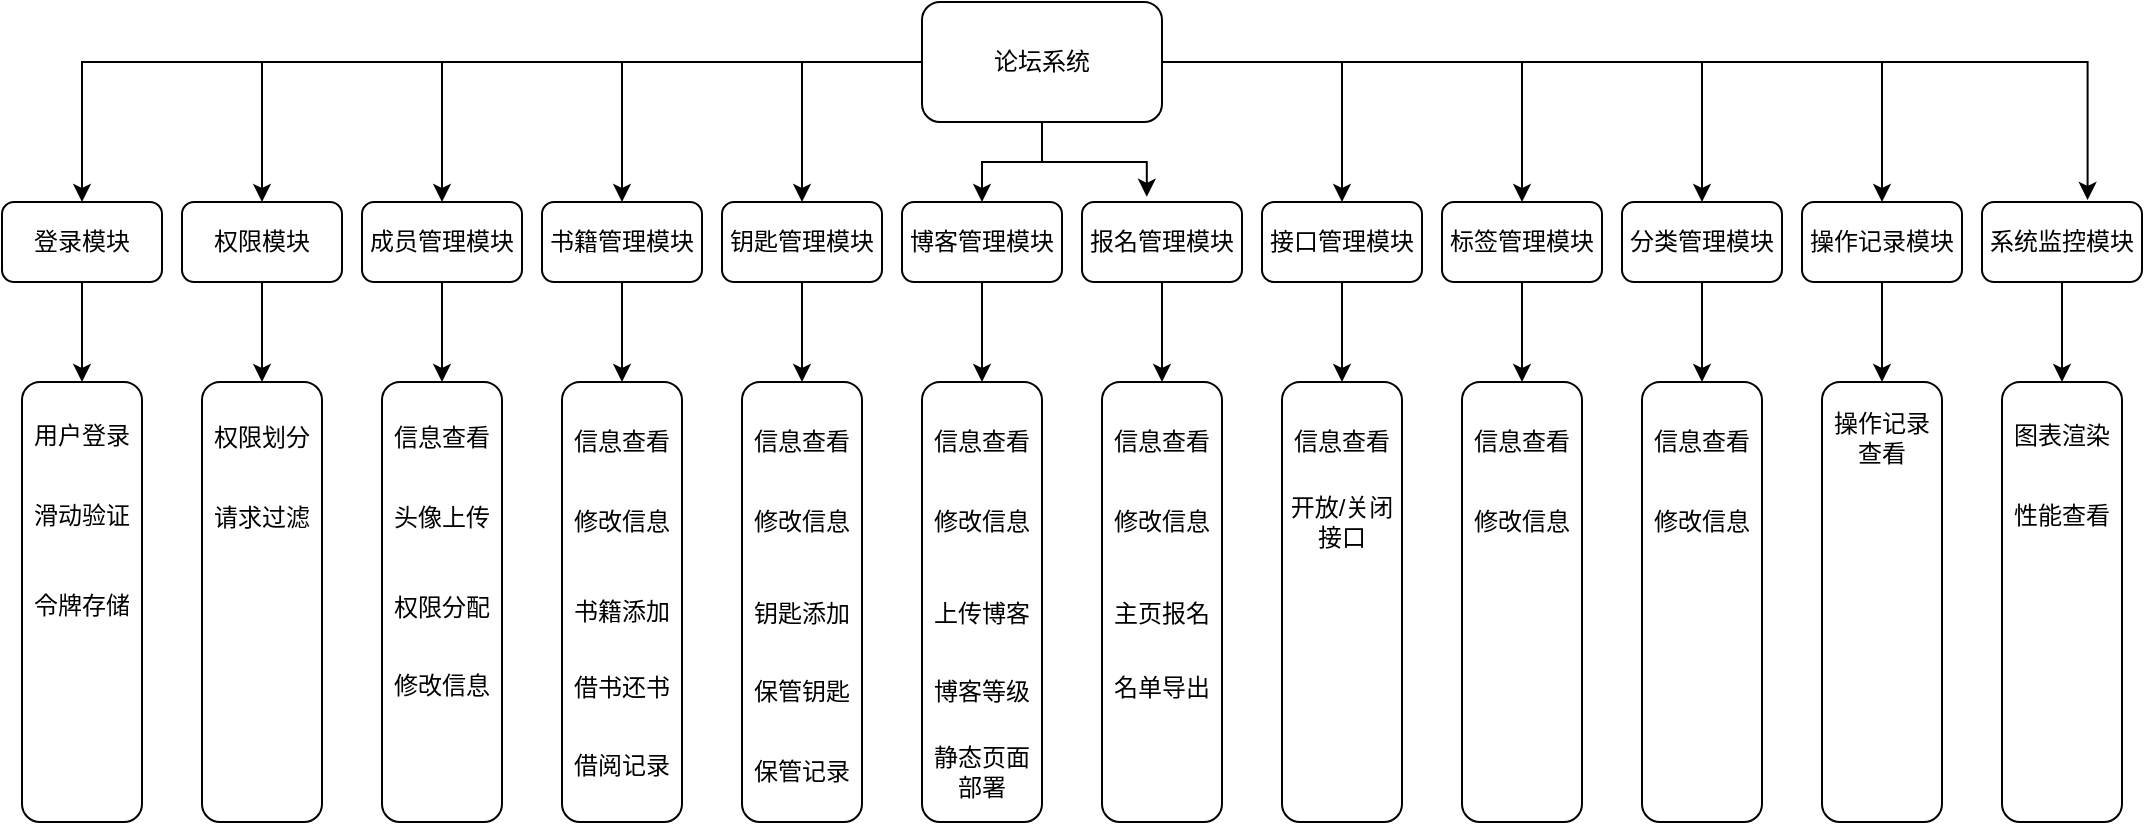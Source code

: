 <mxfile version="18.1.3" type="github">
  <diagram id="uepFhEMQ-08rlqQsJ97F" name="Page-1">
    <mxGraphModel dx="1038" dy="547" grid="1" gridSize="10" guides="1" tooltips="1" connect="1" arrows="1" fold="1" page="1" pageScale="1" pageWidth="827" pageHeight="583" math="0" shadow="0">
      <root>
        <mxCell id="0" />
        <mxCell id="1" parent="0" />
        <mxCell id="Om3zJiVZsqNHLf6eznNR-51" style="edgeStyle=orthogonalEdgeStyle;rounded=0;orthogonalLoop=1;jettySize=auto;html=1;entryX=0.5;entryY=0;entryDx=0;entryDy=0;" edge="1" parent="1" source="Om3zJiVZsqNHLf6eznNR-1" target="Om3zJiVZsqNHLf6eznNR-2">
          <mxGeometry relative="1" as="geometry" />
        </mxCell>
        <mxCell id="Om3zJiVZsqNHLf6eznNR-52" style="edgeStyle=orthogonalEdgeStyle;rounded=0;orthogonalLoop=1;jettySize=auto;html=1;entryX=0.5;entryY=0;entryDx=0;entryDy=0;" edge="1" parent="1" source="Om3zJiVZsqNHLf6eznNR-1" target="Om3zJiVZsqNHLf6eznNR-27">
          <mxGeometry relative="1" as="geometry" />
        </mxCell>
        <mxCell id="Om3zJiVZsqNHLf6eznNR-53" style="edgeStyle=orthogonalEdgeStyle;rounded=0;orthogonalLoop=1;jettySize=auto;html=1;entryX=0.5;entryY=0;entryDx=0;entryDy=0;" edge="1" parent="1" source="Om3zJiVZsqNHLf6eznNR-1" target="Om3zJiVZsqNHLf6eznNR-28">
          <mxGeometry relative="1" as="geometry" />
        </mxCell>
        <mxCell id="Om3zJiVZsqNHLf6eznNR-54" style="edgeStyle=orthogonalEdgeStyle;rounded=0;orthogonalLoop=1;jettySize=auto;html=1;entryX=0.5;entryY=0;entryDx=0;entryDy=0;" edge="1" parent="1" source="Om3zJiVZsqNHLf6eznNR-1" target="Om3zJiVZsqNHLf6eznNR-29">
          <mxGeometry relative="1" as="geometry" />
        </mxCell>
        <mxCell id="Om3zJiVZsqNHLf6eznNR-55" style="edgeStyle=orthogonalEdgeStyle;rounded=0;orthogonalLoop=1;jettySize=auto;html=1;entryX=0.5;entryY=0;entryDx=0;entryDy=0;" edge="1" parent="1" source="Om3zJiVZsqNHLf6eznNR-1" target="Om3zJiVZsqNHLf6eznNR-30">
          <mxGeometry relative="1" as="geometry" />
        </mxCell>
        <mxCell id="Om3zJiVZsqNHLf6eznNR-56" style="edgeStyle=orthogonalEdgeStyle;rounded=0;orthogonalLoop=1;jettySize=auto;html=1;entryX=0.5;entryY=0;entryDx=0;entryDy=0;" edge="1" parent="1" source="Om3zJiVZsqNHLf6eznNR-1" target="Om3zJiVZsqNHLf6eznNR-31">
          <mxGeometry relative="1" as="geometry" />
        </mxCell>
        <mxCell id="Om3zJiVZsqNHLf6eznNR-57" style="edgeStyle=orthogonalEdgeStyle;rounded=0;orthogonalLoop=1;jettySize=auto;html=1;entryX=0.405;entryY=-0.065;entryDx=0;entryDy=0;entryPerimeter=0;" edge="1" parent="1" source="Om3zJiVZsqNHLf6eznNR-1" target="Om3zJiVZsqNHLf6eznNR-32">
          <mxGeometry relative="1" as="geometry" />
        </mxCell>
        <mxCell id="Om3zJiVZsqNHLf6eznNR-58" style="edgeStyle=orthogonalEdgeStyle;rounded=0;orthogonalLoop=1;jettySize=auto;html=1;entryX=0.5;entryY=0;entryDx=0;entryDy=0;" edge="1" parent="1" source="Om3zJiVZsqNHLf6eznNR-1" target="Om3zJiVZsqNHLf6eznNR-37">
          <mxGeometry relative="1" as="geometry" />
        </mxCell>
        <mxCell id="Om3zJiVZsqNHLf6eznNR-59" style="edgeStyle=orthogonalEdgeStyle;rounded=0;orthogonalLoop=1;jettySize=auto;html=1;entryX=0.5;entryY=0;entryDx=0;entryDy=0;" edge="1" parent="1" source="Om3zJiVZsqNHLf6eznNR-1" target="Om3zJiVZsqNHLf6eznNR-36">
          <mxGeometry relative="1" as="geometry" />
        </mxCell>
        <mxCell id="Om3zJiVZsqNHLf6eznNR-61" style="edgeStyle=orthogonalEdgeStyle;rounded=0;orthogonalLoop=1;jettySize=auto;html=1;entryX=0.5;entryY=0;entryDx=0;entryDy=0;" edge="1" parent="1" source="Om3zJiVZsqNHLf6eznNR-1" target="Om3zJiVZsqNHLf6eznNR-35">
          <mxGeometry relative="1" as="geometry" />
        </mxCell>
        <mxCell id="Om3zJiVZsqNHLf6eznNR-62" style="edgeStyle=orthogonalEdgeStyle;rounded=0;orthogonalLoop=1;jettySize=auto;html=1;entryX=0.5;entryY=0;entryDx=0;entryDy=0;" edge="1" parent="1" source="Om3zJiVZsqNHLf6eznNR-1" target="Om3zJiVZsqNHLf6eznNR-34">
          <mxGeometry relative="1" as="geometry" />
        </mxCell>
        <mxCell id="Om3zJiVZsqNHLf6eznNR-63" style="edgeStyle=orthogonalEdgeStyle;rounded=0;orthogonalLoop=1;jettySize=auto;html=1;entryX=0.66;entryY=-0.025;entryDx=0;entryDy=0;entryPerimeter=0;" edge="1" parent="1" source="Om3zJiVZsqNHLf6eznNR-1" target="Om3zJiVZsqNHLf6eznNR-33">
          <mxGeometry relative="1" as="geometry" />
        </mxCell>
        <mxCell id="Om3zJiVZsqNHLf6eznNR-1" value="论坛系统" style="rounded=1;whiteSpace=wrap;html=1;" vertex="1" parent="1">
          <mxGeometry x="460" width="120" height="60" as="geometry" />
        </mxCell>
        <mxCell id="Om3zJiVZsqNHLf6eznNR-64" style="edgeStyle=orthogonalEdgeStyle;rounded=0;orthogonalLoop=1;jettySize=auto;html=1;entryX=0;entryY=0.5;entryDx=0;entryDy=0;" edge="1" parent="1" source="Om3zJiVZsqNHLf6eznNR-2" target="Om3zJiVZsqNHLf6eznNR-38">
          <mxGeometry relative="1" as="geometry" />
        </mxCell>
        <mxCell id="Om3zJiVZsqNHLf6eznNR-2" value="登录模块" style="rounded=1;whiteSpace=wrap;html=1;" vertex="1" parent="1">
          <mxGeometry y="100" width="80" height="40" as="geometry" />
        </mxCell>
        <mxCell id="Om3zJiVZsqNHLf6eznNR-65" style="edgeStyle=orthogonalEdgeStyle;rounded=0;orthogonalLoop=1;jettySize=auto;html=1;entryX=0;entryY=0.5;entryDx=0;entryDy=0;" edge="1" parent="1" source="Om3zJiVZsqNHLf6eznNR-27" target="Om3zJiVZsqNHLf6eznNR-39">
          <mxGeometry relative="1" as="geometry" />
        </mxCell>
        <mxCell id="Om3zJiVZsqNHLf6eznNR-27" value="&lt;span style=&quot;&quot;&gt;权限模块&lt;/span&gt;" style="rounded=1;whiteSpace=wrap;html=1;" vertex="1" parent="1">
          <mxGeometry x="90" y="100" width="80" height="40" as="geometry" />
        </mxCell>
        <mxCell id="Om3zJiVZsqNHLf6eznNR-66" style="edgeStyle=orthogonalEdgeStyle;rounded=0;orthogonalLoop=1;jettySize=auto;html=1;entryX=0;entryY=0.5;entryDx=0;entryDy=0;" edge="1" parent="1" source="Om3zJiVZsqNHLf6eznNR-28" target="Om3zJiVZsqNHLf6eznNR-40">
          <mxGeometry relative="1" as="geometry" />
        </mxCell>
        <mxCell id="Om3zJiVZsqNHLf6eznNR-28" value="&lt;span style=&quot;&quot;&gt;成员管理模块&lt;/span&gt;" style="rounded=1;whiteSpace=wrap;html=1;" vertex="1" parent="1">
          <mxGeometry x="180" y="100" width="80" height="40" as="geometry" />
        </mxCell>
        <mxCell id="Om3zJiVZsqNHLf6eznNR-67" style="edgeStyle=orthogonalEdgeStyle;rounded=0;orthogonalLoop=1;jettySize=auto;html=1;entryX=0;entryY=0.5;entryDx=0;entryDy=0;" edge="1" parent="1" source="Om3zJiVZsqNHLf6eznNR-29" target="Om3zJiVZsqNHLf6eznNR-41">
          <mxGeometry relative="1" as="geometry" />
        </mxCell>
        <mxCell id="Om3zJiVZsqNHLf6eznNR-29" value="&lt;span style=&quot;&quot;&gt;书籍管理模块&lt;/span&gt;" style="rounded=1;whiteSpace=wrap;html=1;" vertex="1" parent="1">
          <mxGeometry x="270" y="100" width="80" height="40" as="geometry" />
        </mxCell>
        <mxCell id="Om3zJiVZsqNHLf6eznNR-68" style="edgeStyle=orthogonalEdgeStyle;rounded=0;orthogonalLoop=1;jettySize=auto;html=1;entryX=0;entryY=0.5;entryDx=0;entryDy=0;" edge="1" parent="1" source="Om3zJiVZsqNHLf6eznNR-30" target="Om3zJiVZsqNHLf6eznNR-42">
          <mxGeometry relative="1" as="geometry" />
        </mxCell>
        <mxCell id="Om3zJiVZsqNHLf6eznNR-30" value="&lt;span style=&quot;&quot;&gt;钥匙管理模块&lt;/span&gt;" style="rounded=1;whiteSpace=wrap;html=1;" vertex="1" parent="1">
          <mxGeometry x="360" y="100" width="80" height="40" as="geometry" />
        </mxCell>
        <mxCell id="Om3zJiVZsqNHLf6eznNR-69" style="edgeStyle=orthogonalEdgeStyle;rounded=0;orthogonalLoop=1;jettySize=auto;html=1;entryX=0;entryY=0.5;entryDx=0;entryDy=0;" edge="1" parent="1" source="Om3zJiVZsqNHLf6eznNR-31" target="Om3zJiVZsqNHLf6eznNR-43">
          <mxGeometry relative="1" as="geometry" />
        </mxCell>
        <mxCell id="Om3zJiVZsqNHLf6eznNR-31" value="&lt;span style=&quot;&quot;&gt;博客管理模块&lt;/span&gt;" style="rounded=1;whiteSpace=wrap;html=1;" vertex="1" parent="1">
          <mxGeometry x="450" y="100" width="80" height="40" as="geometry" />
        </mxCell>
        <mxCell id="Om3zJiVZsqNHLf6eznNR-70" style="edgeStyle=orthogonalEdgeStyle;rounded=0;orthogonalLoop=1;jettySize=auto;html=1;entryX=0;entryY=0.5;entryDx=0;entryDy=0;" edge="1" parent="1" source="Om3zJiVZsqNHLf6eznNR-32" target="Om3zJiVZsqNHLf6eznNR-44">
          <mxGeometry relative="1" as="geometry" />
        </mxCell>
        <mxCell id="Om3zJiVZsqNHLf6eznNR-32" value="&lt;span style=&quot;&quot;&gt;报名管理模块&lt;/span&gt;" style="rounded=1;whiteSpace=wrap;html=1;" vertex="1" parent="1">
          <mxGeometry x="540" y="100" width="80" height="40" as="geometry" />
        </mxCell>
        <mxCell id="Om3zJiVZsqNHLf6eznNR-75" style="edgeStyle=orthogonalEdgeStyle;rounded=0;orthogonalLoop=1;jettySize=auto;html=1;entryX=0;entryY=0.5;entryDx=0;entryDy=0;" edge="1" parent="1" source="Om3zJiVZsqNHLf6eznNR-33" target="Om3zJiVZsqNHLf6eznNR-49">
          <mxGeometry relative="1" as="geometry" />
        </mxCell>
        <mxCell id="Om3zJiVZsqNHLf6eznNR-33" value="&lt;span style=&quot;&quot;&gt;系统监控模块&lt;/span&gt;" style="rounded=1;whiteSpace=wrap;html=1;" vertex="1" parent="1">
          <mxGeometry x="990" y="100" width="80" height="40" as="geometry" />
        </mxCell>
        <mxCell id="Om3zJiVZsqNHLf6eznNR-74" style="edgeStyle=orthogonalEdgeStyle;rounded=0;orthogonalLoop=1;jettySize=auto;html=1;entryX=0;entryY=0.5;entryDx=0;entryDy=0;" edge="1" parent="1" source="Om3zJiVZsqNHLf6eznNR-34" target="Om3zJiVZsqNHLf6eznNR-48">
          <mxGeometry relative="1" as="geometry" />
        </mxCell>
        <mxCell id="Om3zJiVZsqNHLf6eznNR-34" value="&lt;span style=&quot;&quot;&gt;操作记录模块&lt;/span&gt;" style="rounded=1;whiteSpace=wrap;html=1;" vertex="1" parent="1">
          <mxGeometry x="900" y="100" width="80" height="40" as="geometry" />
        </mxCell>
        <mxCell id="Om3zJiVZsqNHLf6eznNR-73" style="edgeStyle=orthogonalEdgeStyle;rounded=0;orthogonalLoop=1;jettySize=auto;html=1;entryX=0;entryY=0.5;entryDx=0;entryDy=0;" edge="1" parent="1" source="Om3zJiVZsqNHLf6eznNR-35" target="Om3zJiVZsqNHLf6eznNR-47">
          <mxGeometry relative="1" as="geometry" />
        </mxCell>
        <mxCell id="Om3zJiVZsqNHLf6eznNR-35" value="&lt;span style=&quot;&quot;&gt;分类管理模块&lt;/span&gt;" style="rounded=1;whiteSpace=wrap;html=1;" vertex="1" parent="1">
          <mxGeometry x="810" y="100" width="80" height="40" as="geometry" />
        </mxCell>
        <mxCell id="Om3zJiVZsqNHLf6eznNR-72" style="edgeStyle=orthogonalEdgeStyle;rounded=0;orthogonalLoop=1;jettySize=auto;html=1;entryX=0;entryY=0.5;entryDx=0;entryDy=0;" edge="1" parent="1" source="Om3zJiVZsqNHLf6eznNR-36" target="Om3zJiVZsqNHLf6eznNR-46">
          <mxGeometry relative="1" as="geometry" />
        </mxCell>
        <mxCell id="Om3zJiVZsqNHLf6eznNR-36" value="&lt;span style=&quot;&quot;&gt;标签管理模块&lt;/span&gt;" style="rounded=1;whiteSpace=wrap;html=1;" vertex="1" parent="1">
          <mxGeometry x="720" y="100" width="80" height="40" as="geometry" />
        </mxCell>
        <mxCell id="Om3zJiVZsqNHLf6eznNR-71" style="edgeStyle=orthogonalEdgeStyle;rounded=0;orthogonalLoop=1;jettySize=auto;html=1;entryX=0;entryY=0.5;entryDx=0;entryDy=0;" edge="1" parent="1" source="Om3zJiVZsqNHLf6eznNR-37" target="Om3zJiVZsqNHLf6eznNR-45">
          <mxGeometry relative="1" as="geometry" />
        </mxCell>
        <mxCell id="Om3zJiVZsqNHLf6eznNR-37" value="&lt;span style=&quot;&quot;&gt;接口管理模块&lt;/span&gt;" style="rounded=1;whiteSpace=wrap;html=1;" vertex="1" parent="1">
          <mxGeometry x="630" y="100" width="80" height="40" as="geometry" />
        </mxCell>
        <mxCell id="Om3zJiVZsqNHLf6eznNR-38" value="" style="rounded=1;whiteSpace=wrap;html=1;rotation=90;verticalAlign=middle;" vertex="1" parent="1">
          <mxGeometry x="-70" y="270" width="220" height="60" as="geometry" />
        </mxCell>
        <mxCell id="Om3zJiVZsqNHLf6eznNR-39" value="" style="rounded=1;whiteSpace=wrap;html=1;rotation=90;" vertex="1" parent="1">
          <mxGeometry x="20" y="270" width="220" height="60" as="geometry" />
        </mxCell>
        <mxCell id="Om3zJiVZsqNHLf6eznNR-40" value="" style="rounded=1;whiteSpace=wrap;html=1;rotation=90;" vertex="1" parent="1">
          <mxGeometry x="110" y="270" width="220" height="60" as="geometry" />
        </mxCell>
        <mxCell id="Om3zJiVZsqNHLf6eznNR-41" value="" style="rounded=1;whiteSpace=wrap;html=1;rotation=90;" vertex="1" parent="1">
          <mxGeometry x="200" y="270" width="220" height="60" as="geometry" />
        </mxCell>
        <mxCell id="Om3zJiVZsqNHLf6eznNR-42" value="" style="rounded=1;whiteSpace=wrap;html=1;rotation=90;" vertex="1" parent="1">
          <mxGeometry x="290" y="270" width="220" height="60" as="geometry" />
        </mxCell>
        <mxCell id="Om3zJiVZsqNHLf6eznNR-43" value="" style="rounded=1;whiteSpace=wrap;html=1;rotation=90;" vertex="1" parent="1">
          <mxGeometry x="380" y="270" width="220" height="60" as="geometry" />
        </mxCell>
        <mxCell id="Om3zJiVZsqNHLf6eznNR-44" value="" style="rounded=1;whiteSpace=wrap;html=1;rotation=90;" vertex="1" parent="1">
          <mxGeometry x="470" y="270" width="220" height="60" as="geometry" />
        </mxCell>
        <mxCell id="Om3zJiVZsqNHLf6eznNR-45" value="" style="rounded=1;whiteSpace=wrap;html=1;rotation=90;" vertex="1" parent="1">
          <mxGeometry x="560" y="270" width="220" height="60" as="geometry" />
        </mxCell>
        <mxCell id="Om3zJiVZsqNHLf6eznNR-46" value="" style="rounded=1;whiteSpace=wrap;html=1;rotation=90;" vertex="1" parent="1">
          <mxGeometry x="650" y="270" width="220" height="60" as="geometry" />
        </mxCell>
        <mxCell id="Om3zJiVZsqNHLf6eznNR-47" value="" style="rounded=1;whiteSpace=wrap;html=1;rotation=90;" vertex="1" parent="1">
          <mxGeometry x="740" y="270" width="220" height="60" as="geometry" />
        </mxCell>
        <mxCell id="Om3zJiVZsqNHLf6eznNR-48" value="" style="rounded=1;whiteSpace=wrap;html=1;rotation=90;" vertex="1" parent="1">
          <mxGeometry x="830" y="270" width="220" height="60" as="geometry" />
        </mxCell>
        <mxCell id="Om3zJiVZsqNHLf6eznNR-49" value="" style="rounded=1;whiteSpace=wrap;html=1;rotation=90;" vertex="1" parent="1">
          <mxGeometry x="920" y="270" width="220" height="60" as="geometry" />
        </mxCell>
        <mxCell id="Om3zJiVZsqNHLf6eznNR-76" value="用户登录" style="text;html=1;strokeColor=none;fillColor=none;align=center;verticalAlign=middle;whiteSpace=wrap;rounded=0;" vertex="1" parent="1">
          <mxGeometry x="10" y="201.5" width="60" height="30" as="geometry" />
        </mxCell>
        <mxCell id="Om3zJiVZsqNHLf6eznNR-77" value="滑动验证" style="text;html=1;strokeColor=none;fillColor=none;align=center;verticalAlign=middle;whiteSpace=wrap;rounded=0;" vertex="1" parent="1">
          <mxGeometry x="10" y="241.5" width="60" height="30" as="geometry" />
        </mxCell>
        <mxCell id="Om3zJiVZsqNHLf6eznNR-78" value="令牌存储" style="text;html=1;strokeColor=none;fillColor=none;align=center;verticalAlign=middle;whiteSpace=wrap;rounded=0;" vertex="1" parent="1">
          <mxGeometry x="10" y="286.5" width="60" height="30" as="geometry" />
        </mxCell>
        <mxCell id="Om3zJiVZsqNHLf6eznNR-82" value="权限划分" style="text;html=1;strokeColor=none;fillColor=none;align=center;verticalAlign=middle;whiteSpace=wrap;rounded=0;" vertex="1" parent="1">
          <mxGeometry x="100" y="203" width="60" height="30" as="geometry" />
        </mxCell>
        <mxCell id="Om3zJiVZsqNHLf6eznNR-83" value="请求过滤" style="text;html=1;strokeColor=none;fillColor=none;align=center;verticalAlign=middle;whiteSpace=wrap;rounded=0;" vertex="1" parent="1">
          <mxGeometry x="100" y="243" width="60" height="30" as="geometry" />
        </mxCell>
        <mxCell id="Om3zJiVZsqNHLf6eznNR-92" value="信息查看" style="text;html=1;strokeColor=none;fillColor=none;align=center;verticalAlign=middle;whiteSpace=wrap;rounded=0;" vertex="1" parent="1">
          <mxGeometry x="190" y="203" width="60" height="30" as="geometry" />
        </mxCell>
        <mxCell id="Om3zJiVZsqNHLf6eznNR-93" value="头像上传" style="text;html=1;strokeColor=none;fillColor=none;align=center;verticalAlign=middle;whiteSpace=wrap;rounded=0;" vertex="1" parent="1">
          <mxGeometry x="190" y="243" width="60" height="30" as="geometry" />
        </mxCell>
        <mxCell id="Om3zJiVZsqNHLf6eznNR-94" value="权限分配" style="text;html=1;strokeColor=none;fillColor=none;align=center;verticalAlign=middle;whiteSpace=wrap;rounded=0;" vertex="1" parent="1">
          <mxGeometry x="190" y="288" width="60" height="30" as="geometry" />
        </mxCell>
        <mxCell id="Om3zJiVZsqNHLf6eznNR-95" value="修改信息" style="text;html=1;strokeColor=none;fillColor=none;align=center;verticalAlign=middle;whiteSpace=wrap;rounded=0;" vertex="1" parent="1">
          <mxGeometry x="190" y="323" width="60" height="37" as="geometry" />
        </mxCell>
        <mxCell id="Om3zJiVZsqNHLf6eznNR-97" value="信息查看" style="text;html=1;strokeColor=none;fillColor=none;align=center;verticalAlign=middle;whiteSpace=wrap;rounded=0;" vertex="1" parent="1">
          <mxGeometry x="280" y="204.5" width="60" height="30" as="geometry" />
        </mxCell>
        <mxCell id="Om3zJiVZsqNHLf6eznNR-98" value="修改信息" style="text;html=1;strokeColor=none;fillColor=none;align=center;verticalAlign=middle;whiteSpace=wrap;rounded=0;" vertex="1" parent="1">
          <mxGeometry x="280" y="244.5" width="60" height="30" as="geometry" />
        </mxCell>
        <mxCell id="Om3zJiVZsqNHLf6eznNR-99" value="书籍添加" style="text;html=1;strokeColor=none;fillColor=none;align=center;verticalAlign=middle;whiteSpace=wrap;rounded=0;" vertex="1" parent="1">
          <mxGeometry x="280" y="289.5" width="60" height="30" as="geometry" />
        </mxCell>
        <mxCell id="Om3zJiVZsqNHLf6eznNR-100" value="借书还书" style="text;html=1;strokeColor=none;fillColor=none;align=center;verticalAlign=middle;whiteSpace=wrap;rounded=0;" vertex="1" parent="1">
          <mxGeometry x="280" y="324.5" width="60" height="37" as="geometry" />
        </mxCell>
        <mxCell id="Om3zJiVZsqNHLf6eznNR-101" value="借阅记录" style="text;html=1;strokeColor=none;fillColor=none;align=center;verticalAlign=middle;whiteSpace=wrap;rounded=0;" vertex="1" parent="1">
          <mxGeometry x="280" y="364.5" width="60" height="35.5" as="geometry" />
        </mxCell>
        <mxCell id="Om3zJiVZsqNHLf6eznNR-104" value="钥匙添加" style="text;html=1;strokeColor=none;fillColor=none;align=center;verticalAlign=middle;whiteSpace=wrap;rounded=0;" vertex="1" parent="1">
          <mxGeometry x="370" y="291" width="60" height="30" as="geometry" />
        </mxCell>
        <mxCell id="Om3zJiVZsqNHLf6eznNR-105" value="保管钥匙" style="text;html=1;strokeColor=none;fillColor=none;align=center;verticalAlign=middle;whiteSpace=wrap;rounded=0;" vertex="1" parent="1">
          <mxGeometry x="370" y="326" width="60" height="37" as="geometry" />
        </mxCell>
        <mxCell id="Om3zJiVZsqNHLf6eznNR-106" value="保管记录" style="text;html=1;strokeColor=none;fillColor=none;align=center;verticalAlign=middle;whiteSpace=wrap;rounded=0;" vertex="1" parent="1">
          <mxGeometry x="370" y="366" width="60" height="37" as="geometry" />
        </mxCell>
        <mxCell id="Om3zJiVZsqNHLf6eznNR-109" value="上传博客" style="text;html=1;strokeColor=none;fillColor=none;align=center;verticalAlign=middle;whiteSpace=wrap;rounded=0;" vertex="1" parent="1">
          <mxGeometry x="460" y="291" width="60" height="30" as="geometry" />
        </mxCell>
        <mxCell id="Om3zJiVZsqNHLf6eznNR-110" value="博客等级" style="text;html=1;strokeColor=none;fillColor=none;align=center;verticalAlign=middle;whiteSpace=wrap;rounded=0;" vertex="1" parent="1">
          <mxGeometry x="460" y="326" width="60" height="37" as="geometry" />
        </mxCell>
        <mxCell id="Om3zJiVZsqNHLf6eznNR-111" value="静态页面部署" style="text;html=1;strokeColor=none;fillColor=none;align=center;verticalAlign=middle;whiteSpace=wrap;rounded=0;" vertex="1" parent="1">
          <mxGeometry x="460" y="366" width="60" height="37" as="geometry" />
        </mxCell>
        <mxCell id="Om3zJiVZsqNHLf6eznNR-114" value="主页报名" style="text;html=1;strokeColor=none;fillColor=none;align=center;verticalAlign=middle;whiteSpace=wrap;rounded=0;" vertex="1" parent="1">
          <mxGeometry x="550" y="291" width="60" height="30" as="geometry" />
        </mxCell>
        <mxCell id="Om3zJiVZsqNHLf6eznNR-132" value="操作记录查看" style="text;html=1;strokeColor=none;fillColor=none;align=center;verticalAlign=middle;whiteSpace=wrap;rounded=0;" vertex="1" parent="1">
          <mxGeometry x="910" y="203" width="60" height="30" as="geometry" />
        </mxCell>
        <mxCell id="Om3zJiVZsqNHLf6eznNR-137" value="图表渲染" style="text;html=1;strokeColor=none;fillColor=none;align=center;verticalAlign=middle;whiteSpace=wrap;rounded=0;" vertex="1" parent="1">
          <mxGeometry x="1000" y="201.5" width="60" height="30" as="geometry" />
        </mxCell>
        <mxCell id="Om3zJiVZsqNHLf6eznNR-138" value="性能查看" style="text;html=1;strokeColor=none;fillColor=none;align=center;verticalAlign=middle;whiteSpace=wrap;rounded=0;" vertex="1" parent="1">
          <mxGeometry x="1000" y="241.5" width="60" height="30" as="geometry" />
        </mxCell>
        <mxCell id="Om3zJiVZsqNHLf6eznNR-144" value="信息查看" style="text;html=1;strokeColor=none;fillColor=none;align=center;verticalAlign=middle;whiteSpace=wrap;rounded=0;" vertex="1" parent="1">
          <mxGeometry x="370" y="204.5" width="60" height="30" as="geometry" />
        </mxCell>
        <mxCell id="Om3zJiVZsqNHLf6eznNR-145" value="修改信息" style="text;html=1;strokeColor=none;fillColor=none;align=center;verticalAlign=middle;whiteSpace=wrap;rounded=0;" vertex="1" parent="1">
          <mxGeometry x="370" y="244.5" width="60" height="30" as="geometry" />
        </mxCell>
        <mxCell id="Om3zJiVZsqNHLf6eznNR-146" value="信息查看" style="text;html=1;strokeColor=none;fillColor=none;align=center;verticalAlign=middle;whiteSpace=wrap;rounded=0;" vertex="1" parent="1">
          <mxGeometry x="460" y="204.5" width="60" height="30" as="geometry" />
        </mxCell>
        <mxCell id="Om3zJiVZsqNHLf6eznNR-147" value="修改信息" style="text;html=1;strokeColor=none;fillColor=none;align=center;verticalAlign=middle;whiteSpace=wrap;rounded=0;" vertex="1" parent="1">
          <mxGeometry x="460" y="244.5" width="60" height="30" as="geometry" />
        </mxCell>
        <mxCell id="Om3zJiVZsqNHLf6eznNR-148" value="信息查看" style="text;html=1;strokeColor=none;fillColor=none;align=center;verticalAlign=middle;whiteSpace=wrap;rounded=0;" vertex="1" parent="1">
          <mxGeometry x="550" y="204.5" width="60" height="30" as="geometry" />
        </mxCell>
        <mxCell id="Om3zJiVZsqNHLf6eznNR-149" value="修改信息" style="text;html=1;strokeColor=none;fillColor=none;align=center;verticalAlign=middle;whiteSpace=wrap;rounded=0;" vertex="1" parent="1">
          <mxGeometry x="550" y="244.5" width="60" height="30" as="geometry" />
        </mxCell>
        <mxCell id="Om3zJiVZsqNHLf6eznNR-150" value="信息查看" style="text;html=1;strokeColor=none;fillColor=none;align=center;verticalAlign=middle;whiteSpace=wrap;rounded=0;" vertex="1" parent="1">
          <mxGeometry x="640" y="204.5" width="60" height="30" as="geometry" />
        </mxCell>
        <mxCell id="Om3zJiVZsqNHLf6eznNR-151" value="开放/关闭接口" style="text;html=1;strokeColor=none;fillColor=none;align=center;verticalAlign=middle;whiteSpace=wrap;rounded=0;" vertex="1" parent="1">
          <mxGeometry x="640" y="244.5" width="60" height="30" as="geometry" />
        </mxCell>
        <mxCell id="Om3zJiVZsqNHLf6eznNR-152" value="信息查看" style="text;html=1;strokeColor=none;fillColor=none;align=center;verticalAlign=middle;whiteSpace=wrap;rounded=0;" vertex="1" parent="1">
          <mxGeometry x="730" y="204.5" width="60" height="30" as="geometry" />
        </mxCell>
        <mxCell id="Om3zJiVZsqNHLf6eznNR-153" value="修改信息" style="text;html=1;strokeColor=none;fillColor=none;align=center;verticalAlign=middle;whiteSpace=wrap;rounded=0;" vertex="1" parent="1">
          <mxGeometry x="730" y="244.5" width="60" height="30" as="geometry" />
        </mxCell>
        <mxCell id="Om3zJiVZsqNHLf6eznNR-154" value="信息查看" style="text;html=1;strokeColor=none;fillColor=none;align=center;verticalAlign=middle;whiteSpace=wrap;rounded=0;" vertex="1" parent="1">
          <mxGeometry x="820" y="204.5" width="60" height="30" as="geometry" />
        </mxCell>
        <mxCell id="Om3zJiVZsqNHLf6eznNR-155" value="修改信息" style="text;html=1;strokeColor=none;fillColor=none;align=center;verticalAlign=middle;whiteSpace=wrap;rounded=0;" vertex="1" parent="1">
          <mxGeometry x="820" y="244.5" width="60" height="30" as="geometry" />
        </mxCell>
        <mxCell id="Om3zJiVZsqNHLf6eznNR-156" value="名单导出" style="text;html=1;strokeColor=none;fillColor=none;align=center;verticalAlign=middle;whiteSpace=wrap;rounded=0;" vertex="1" parent="1">
          <mxGeometry x="550" y="328" width="60" height="30" as="geometry" />
        </mxCell>
      </root>
    </mxGraphModel>
  </diagram>
</mxfile>
